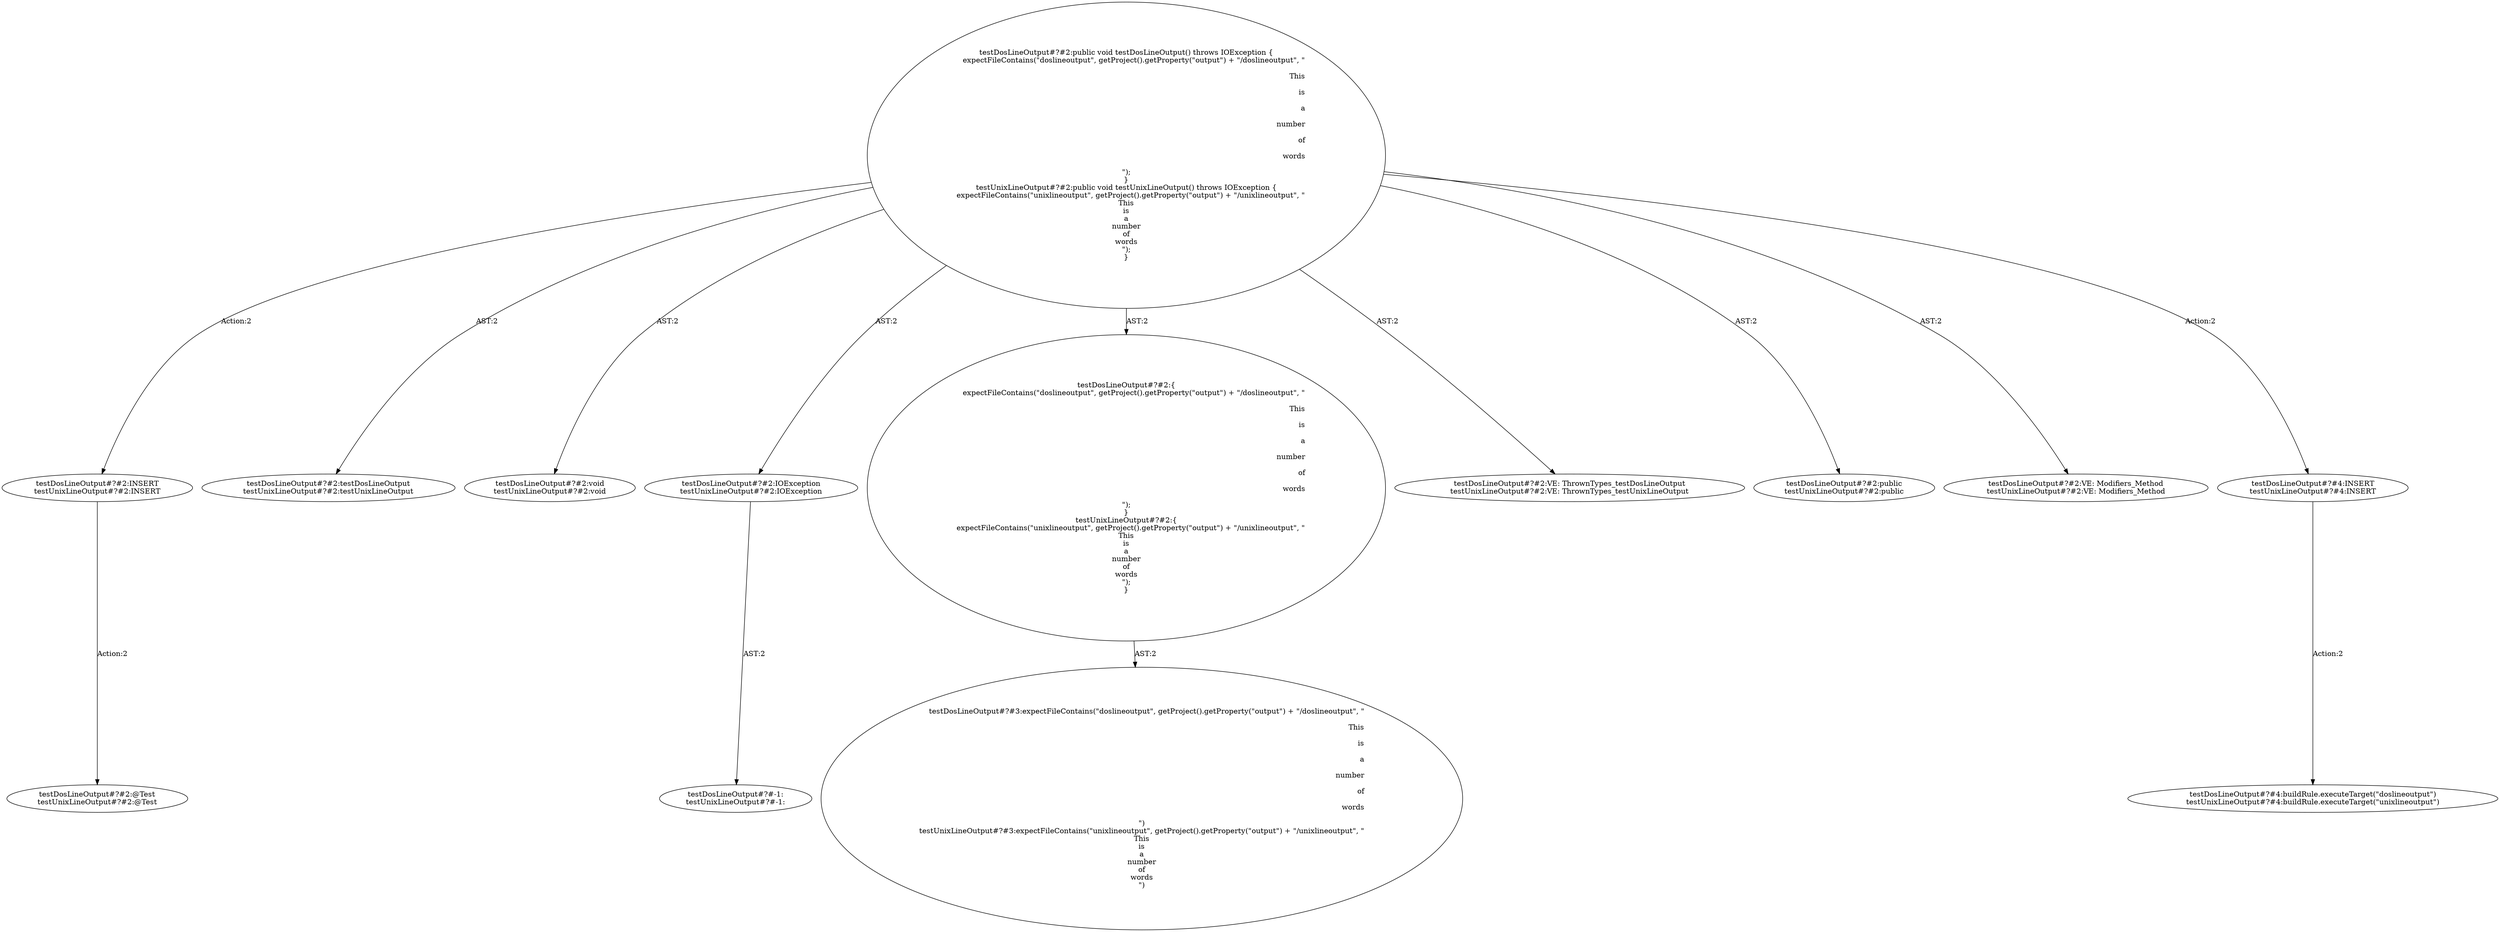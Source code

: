 digraph "Pattern" {
0 [label="testDosLineOutput#?#2:INSERT
testUnixLineOutput#?#2:INSERT" shape=ellipse]
1 [label="testDosLineOutput#?#2:public void testDosLineOutput() throws IOException \{
    expectFileContains(\"doslineoutput\", getProject().getProperty(\"output\") + \"/doslineoutput\", \"\r\nThis\r\nis\r\na\r\nnumber\r\nof\r\nwords\r\n\");
\}
testUnixLineOutput#?#2:public void testUnixLineOutput() throws IOException \{
    expectFileContains(\"unixlineoutput\", getProject().getProperty(\"output\") + \"/unixlineoutput\", \"\nThis\nis\na\nnumber\nof\nwords\n\");
\}" shape=ellipse]
2 [label="testDosLineOutput#?#2:testDosLineOutput
testUnixLineOutput#?#2:testUnixLineOutput" shape=ellipse]
3 [label="testDosLineOutput#?#2:void
testUnixLineOutput#?#2:void" shape=ellipse]
4 [label="testDosLineOutput#?#2:IOException
testUnixLineOutput#?#2:IOException" shape=ellipse]
5 [label="testDosLineOutput#?#-1:
testUnixLineOutput#?#-1:" shape=ellipse]
6 [label="testDosLineOutput#?#2:\{
    expectFileContains(\"doslineoutput\", getProject().getProperty(\"output\") + \"/doslineoutput\", \"\r\nThis\r\nis\r\na\r\nnumber\r\nof\r\nwords\r\n\");
\}
testUnixLineOutput#?#2:\{
    expectFileContains(\"unixlineoutput\", getProject().getProperty(\"output\") + \"/unixlineoutput\", \"\nThis\nis\na\nnumber\nof\nwords\n\");
\}" shape=ellipse]
7 [label="testDosLineOutput#?#3:expectFileContains(\"doslineoutput\", getProject().getProperty(\"output\") + \"/doslineoutput\", \"\r\nThis\r\nis\r\na\r\nnumber\r\nof\r\nwords\r\n\")
testUnixLineOutput#?#3:expectFileContains(\"unixlineoutput\", getProject().getProperty(\"output\") + \"/unixlineoutput\", \"\nThis\nis\na\nnumber\nof\nwords\n\")" shape=ellipse]
8 [label="testDosLineOutput#?#2:VE: ThrownTypes_testDosLineOutput
testUnixLineOutput#?#2:VE: ThrownTypes_testUnixLineOutput" shape=ellipse]
9 [label="testDosLineOutput#?#2:public
testUnixLineOutput#?#2:public" shape=ellipse]
10 [label="testDosLineOutput#?#2:VE: Modifiers_Method
testUnixLineOutput#?#2:VE: Modifiers_Method" shape=ellipse]
11 [label="testDosLineOutput#?#4:INSERT
testUnixLineOutput#?#4:INSERT" shape=ellipse]
12 [label="testDosLineOutput#?#4:buildRule.executeTarget(\"doslineoutput\")
testUnixLineOutput#?#4:buildRule.executeTarget(\"unixlineoutput\")" shape=ellipse]
13 [label="testDosLineOutput#?#2:@Test
testUnixLineOutput#?#2:@Test" shape=ellipse]
0 -> 13 [label="Action:2"];
1 -> 0 [label="Action:2"];
1 -> 2 [label="AST:2"];
1 -> 3 [label="AST:2"];
1 -> 4 [label="AST:2"];
1 -> 6 [label="AST:2"];
1 -> 8 [label="AST:2"];
1 -> 9 [label="AST:2"];
1 -> 10 [label="AST:2"];
1 -> 11 [label="Action:2"];
4 -> 5 [label="AST:2"];
6 -> 7 [label="AST:2"];
11 -> 12 [label="Action:2"];
}